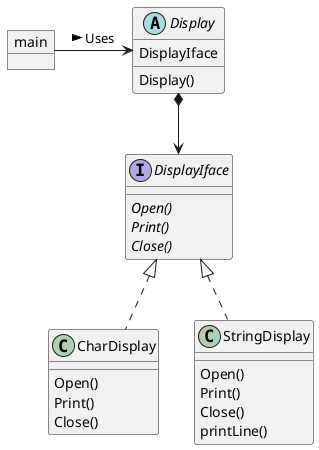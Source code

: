 @startuml
'https://plantuml.com/class-diagram

object main
interface DisplayIface {
    {abstract}Open()
	{abstract}Print()
	{abstract}Close()
}
abstract class Display {
    DisplayIface
    Display()
}
class CharDisplay {
    Open()
	Print()
	Close()
}
class StringDisplay {
    Open()
	Print()
	Close()
    printLine()
}

main -> Display: Uses >
Display *--> DisplayIface
DisplayIface <|.. CharDisplay
DisplayIface <|.. StringDisplay

@enduml